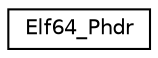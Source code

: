 digraph "Graphical Class Hierarchy"
{
 // LATEX_PDF_SIZE
  edge [fontname="Helvetica",fontsize="10",labelfontname="Helvetica",labelfontsize="10"];
  node [fontname="Helvetica",fontsize="10",shape=record];
  rankdir="LR";
  Node0 [label="Elf64_Phdr",height=0.2,width=0.4,color="black", fillcolor="white", style="filled",URL="$structElf64__Phdr.html",tooltip=" "];
}
